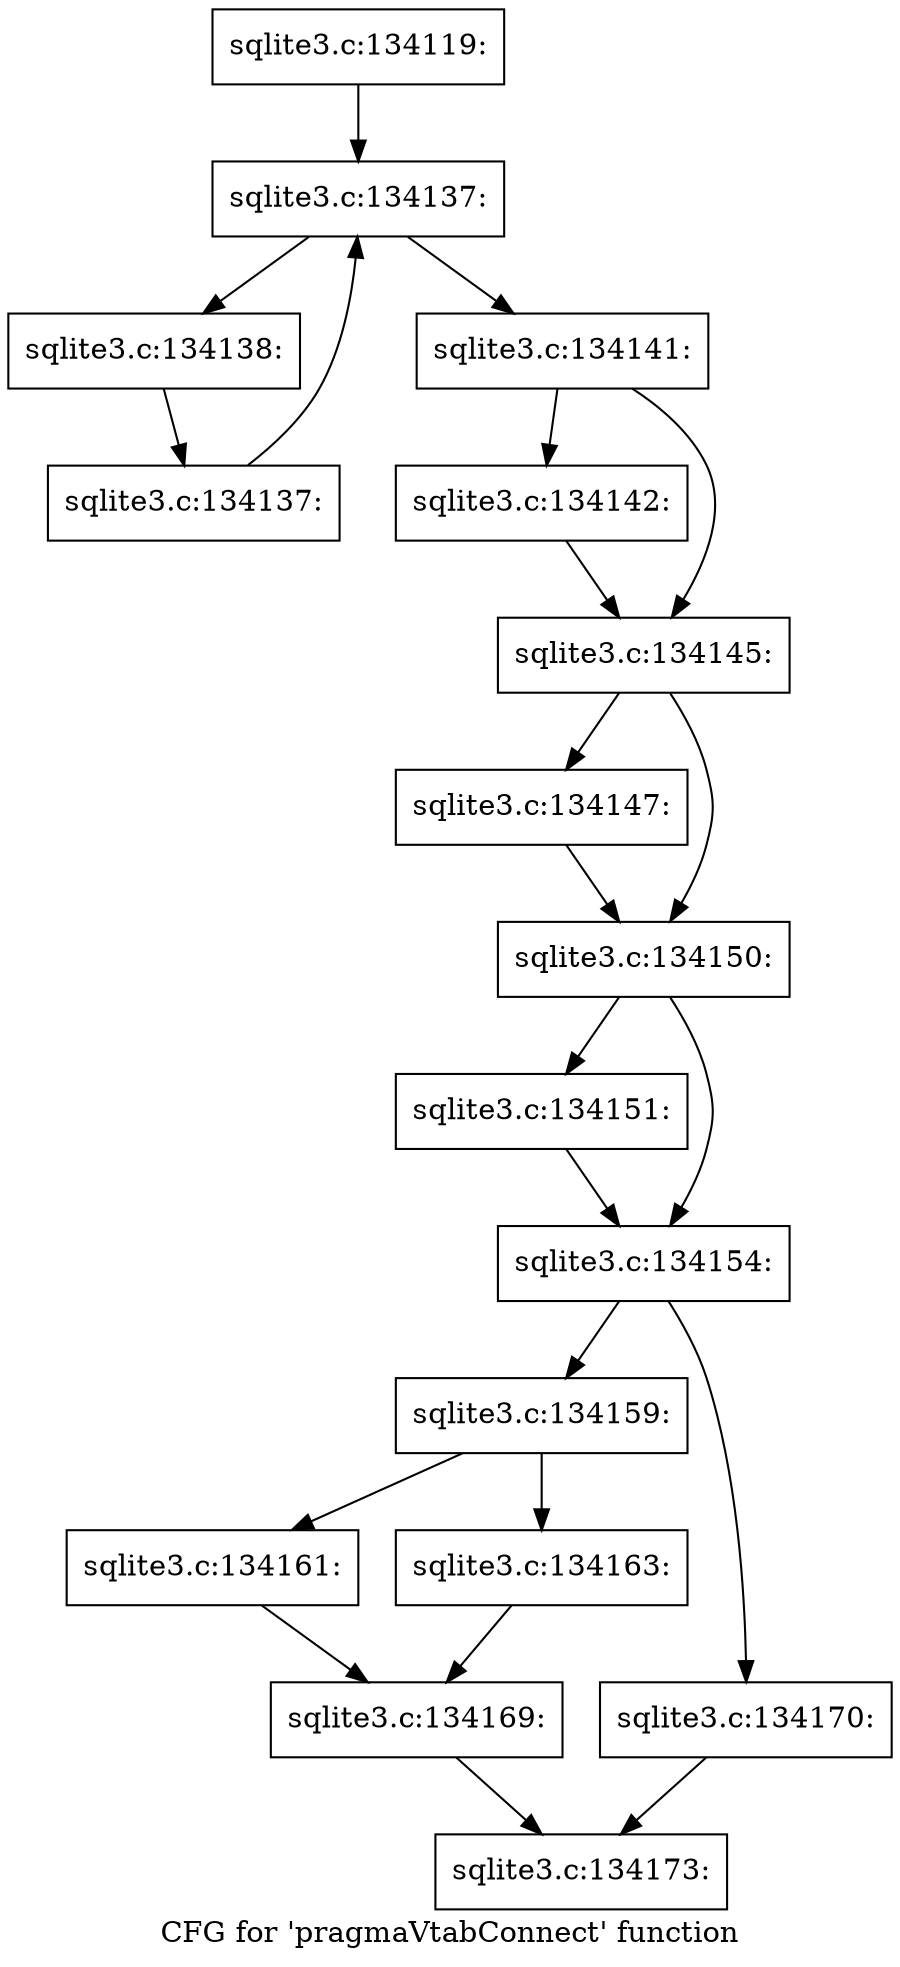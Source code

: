 digraph "CFG for 'pragmaVtabConnect' function" {
	label="CFG for 'pragmaVtabConnect' function";

	Node0x55c0f63bdbc0 [shape=record,label="{sqlite3.c:134119:}"];
	Node0x55c0f63bdbc0 -> Node0x55c0f867ed70;
	Node0x55c0f867ed70 [shape=record,label="{sqlite3.c:134137:}"];
	Node0x55c0f867ed70 -> Node0x55c0f867ef90;
	Node0x55c0f867ed70 -> Node0x55c0f867e560;
	Node0x55c0f867ef90 [shape=record,label="{sqlite3.c:134138:}"];
	Node0x55c0f867ef90 -> Node0x55c0f867ef00;
	Node0x55c0f867ef00 [shape=record,label="{sqlite3.c:134137:}"];
	Node0x55c0f867ef00 -> Node0x55c0f867ed70;
	Node0x55c0f867e560 [shape=record,label="{sqlite3.c:134141:}"];
	Node0x55c0f867e560 -> Node0x55c0f8680400;
	Node0x55c0f867e560 -> Node0x55c0f8680450;
	Node0x55c0f8680400 [shape=record,label="{sqlite3.c:134142:}"];
	Node0x55c0f8680400 -> Node0x55c0f8680450;
	Node0x55c0f8680450 [shape=record,label="{sqlite3.c:134145:}"];
	Node0x55c0f8680450 -> Node0x55c0f86810d0;
	Node0x55c0f8680450 -> Node0x55c0f8681120;
	Node0x55c0f86810d0 [shape=record,label="{sqlite3.c:134147:}"];
	Node0x55c0f86810d0 -> Node0x55c0f8681120;
	Node0x55c0f8681120 [shape=record,label="{sqlite3.c:134150:}"];
	Node0x55c0f8681120 -> Node0x55c0f8681cb0;
	Node0x55c0f8681120 -> Node0x55c0f8681d00;
	Node0x55c0f8681cb0 [shape=record,label="{sqlite3.c:134151:}"];
	Node0x55c0f8681cb0 -> Node0x55c0f8681d00;
	Node0x55c0f8681d00 [shape=record,label="{sqlite3.c:134154:}"];
	Node0x55c0f8681d00 -> Node0x55c0f8683070;
	Node0x55c0f8681d00 -> Node0x55c0f8683110;
	Node0x55c0f8683070 [shape=record,label="{sqlite3.c:134159:}"];
	Node0x55c0f8683070 -> Node0x55c0f8683740;
	Node0x55c0f8683070 -> Node0x55c0f86837e0;
	Node0x55c0f8683740 [shape=record,label="{sqlite3.c:134161:}"];
	Node0x55c0f8683740 -> Node0x55c0f8683790;
	Node0x55c0f86837e0 [shape=record,label="{sqlite3.c:134163:}"];
	Node0x55c0f86837e0 -> Node0x55c0f8683790;
	Node0x55c0f8683790 [shape=record,label="{sqlite3.c:134169:}"];
	Node0x55c0f8683790 -> Node0x55c0f86830c0;
	Node0x55c0f8683110 [shape=record,label="{sqlite3.c:134170:}"];
	Node0x55c0f8683110 -> Node0x55c0f86830c0;
	Node0x55c0f86830c0 [shape=record,label="{sqlite3.c:134173:}"];
}
